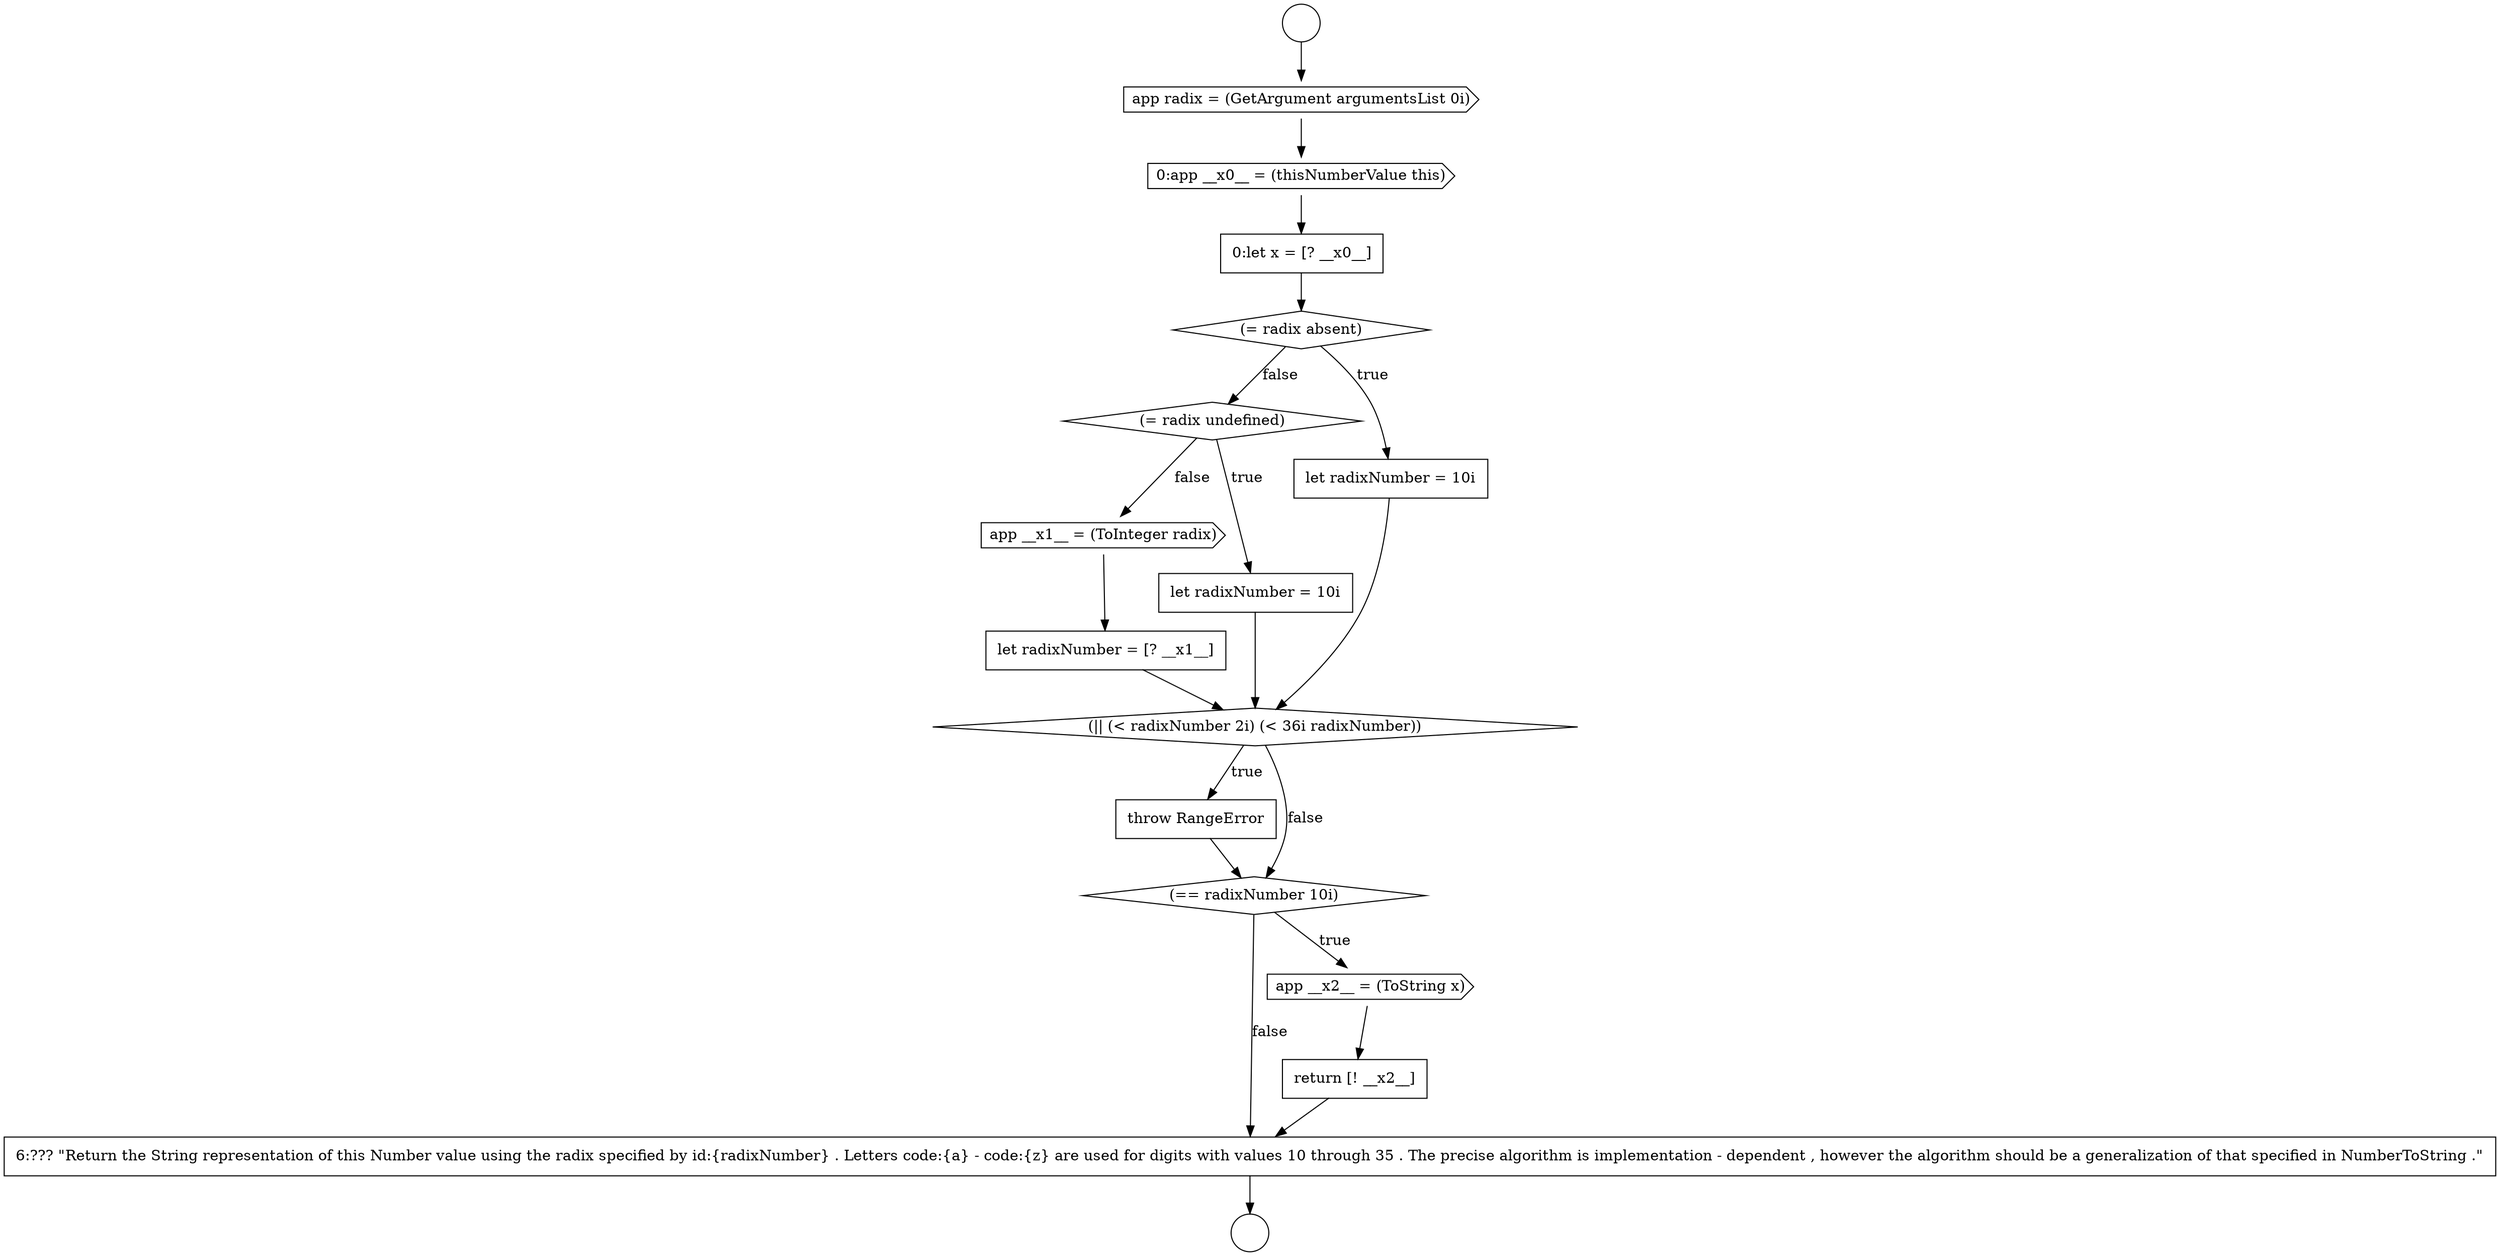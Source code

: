 digraph {
  node12261 [shape=diamond, label=<<font color="black">(= radix undefined)</font>> color="black" fillcolor="white" style=filled]
  node12257 [shape=cds, label=<<font color="black">0:app __x0__ = (thisNumberValue this)</font>> color="black" fillcolor="white" style=filled]
  node12254 [shape=circle label=" " color="black" fillcolor="white" style=filled]
  node12269 [shape=none, margin=0, label=<<font color="black">
    <table border="0" cellborder="1" cellspacing="0" cellpadding="10">
      <tr><td align="left">return [! __x2__]</td></tr>
    </table>
  </font>> color="black" fillcolor="white" style=filled]
  node12260 [shape=none, margin=0, label=<<font color="black">
    <table border="0" cellborder="1" cellspacing="0" cellpadding="10">
      <tr><td align="left">let radixNumber = 10i</td></tr>
    </table>
  </font>> color="black" fillcolor="white" style=filled]
  node12264 [shape=none, margin=0, label=<<font color="black">
    <table border="0" cellborder="1" cellspacing="0" cellpadding="10">
      <tr><td align="left">let radixNumber = [? __x1__]</td></tr>
    </table>
  </font>> color="black" fillcolor="white" style=filled]
  node12270 [shape=none, margin=0, label=<<font color="black">
    <table border="0" cellborder="1" cellspacing="0" cellpadding="10">
      <tr><td align="left">6:??? &quot;Return the String representation of this Number value using the radix specified by id:{radixNumber} . Letters code:{a} - code:{z} are used for digits with values 10 through 35 . The precise algorithm is implementation - dependent , however the algorithm should be a generalization of that specified in NumberToString .&quot;</td></tr>
    </table>
  </font>> color="black" fillcolor="white" style=filled]
  node12255 [shape=circle label=" " color="black" fillcolor="white" style=filled]
  node12265 [shape=diamond, label=<<font color="black">(|| (&lt; radixNumber 2i) (&lt; 36i radixNumber))</font>> color="black" fillcolor="white" style=filled]
  node12259 [shape=diamond, label=<<font color="black">(= radix absent)</font>> color="black" fillcolor="white" style=filled]
  node12263 [shape=cds, label=<<font color="black">app __x1__ = (ToInteger radix)</font>> color="black" fillcolor="white" style=filled]
  node12266 [shape=none, margin=0, label=<<font color="black">
    <table border="0" cellborder="1" cellspacing="0" cellpadding="10">
      <tr><td align="left">throw RangeError</td></tr>
    </table>
  </font>> color="black" fillcolor="white" style=filled]
  node12256 [shape=cds, label=<<font color="black">app radix = (GetArgument argumentsList 0i)</font>> color="black" fillcolor="white" style=filled]
  node12262 [shape=none, margin=0, label=<<font color="black">
    <table border="0" cellborder="1" cellspacing="0" cellpadding="10">
      <tr><td align="left">let radixNumber = 10i</td></tr>
    </table>
  </font>> color="black" fillcolor="white" style=filled]
  node12267 [shape=diamond, label=<<font color="black">(== radixNumber 10i)</font>> color="black" fillcolor="white" style=filled]
  node12258 [shape=none, margin=0, label=<<font color="black">
    <table border="0" cellborder="1" cellspacing="0" cellpadding="10">
      <tr><td align="left">0:let x = [? __x0__]</td></tr>
    </table>
  </font>> color="black" fillcolor="white" style=filled]
  node12268 [shape=cds, label=<<font color="black">app __x2__ = (ToString x)</font>> color="black" fillcolor="white" style=filled]
  node12264 -> node12265 [ color="black"]
  node12262 -> node12265 [ color="black"]
  node12259 -> node12260 [label=<<font color="black">true</font>> color="black"]
  node12259 -> node12261 [label=<<font color="black">false</font>> color="black"]
  node12257 -> node12258 [ color="black"]
  node12268 -> node12269 [ color="black"]
  node12270 -> node12255 [ color="black"]
  node12256 -> node12257 [ color="black"]
  node12266 -> node12267 [ color="black"]
  node12261 -> node12262 [label=<<font color="black">true</font>> color="black"]
  node12261 -> node12263 [label=<<font color="black">false</font>> color="black"]
  node12254 -> node12256 [ color="black"]
  node12269 -> node12270 [ color="black"]
  node12260 -> node12265 [ color="black"]
  node12263 -> node12264 [ color="black"]
  node12267 -> node12268 [label=<<font color="black">true</font>> color="black"]
  node12267 -> node12270 [label=<<font color="black">false</font>> color="black"]
  node12258 -> node12259 [ color="black"]
  node12265 -> node12266 [label=<<font color="black">true</font>> color="black"]
  node12265 -> node12267 [label=<<font color="black">false</font>> color="black"]
}
